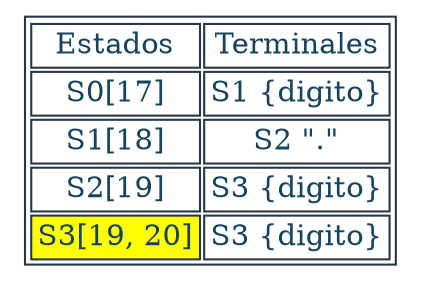 digraph T {
aHtmlTable [
   shape=plaintext
   color="#283747" fontcolor="#154360" label=<

   <table border='1' cellborder='1'>
   <tr>
      <td>Estados</td>
      <td>Terminales</td>
   </tr>	<tr><td>S0[17]</td><td>S1 {digito}</td></tr>
	<tr><td>S1[18]</td><td>S2 "."</td></tr>
	<tr><td>S2[19]</td><td>S3 {digito}</td></tr>
	<tr><td bgcolor="yellow">S3[19, 20]</td><td>S3 {digito}</td></tr>
</table>

   >]; 

}